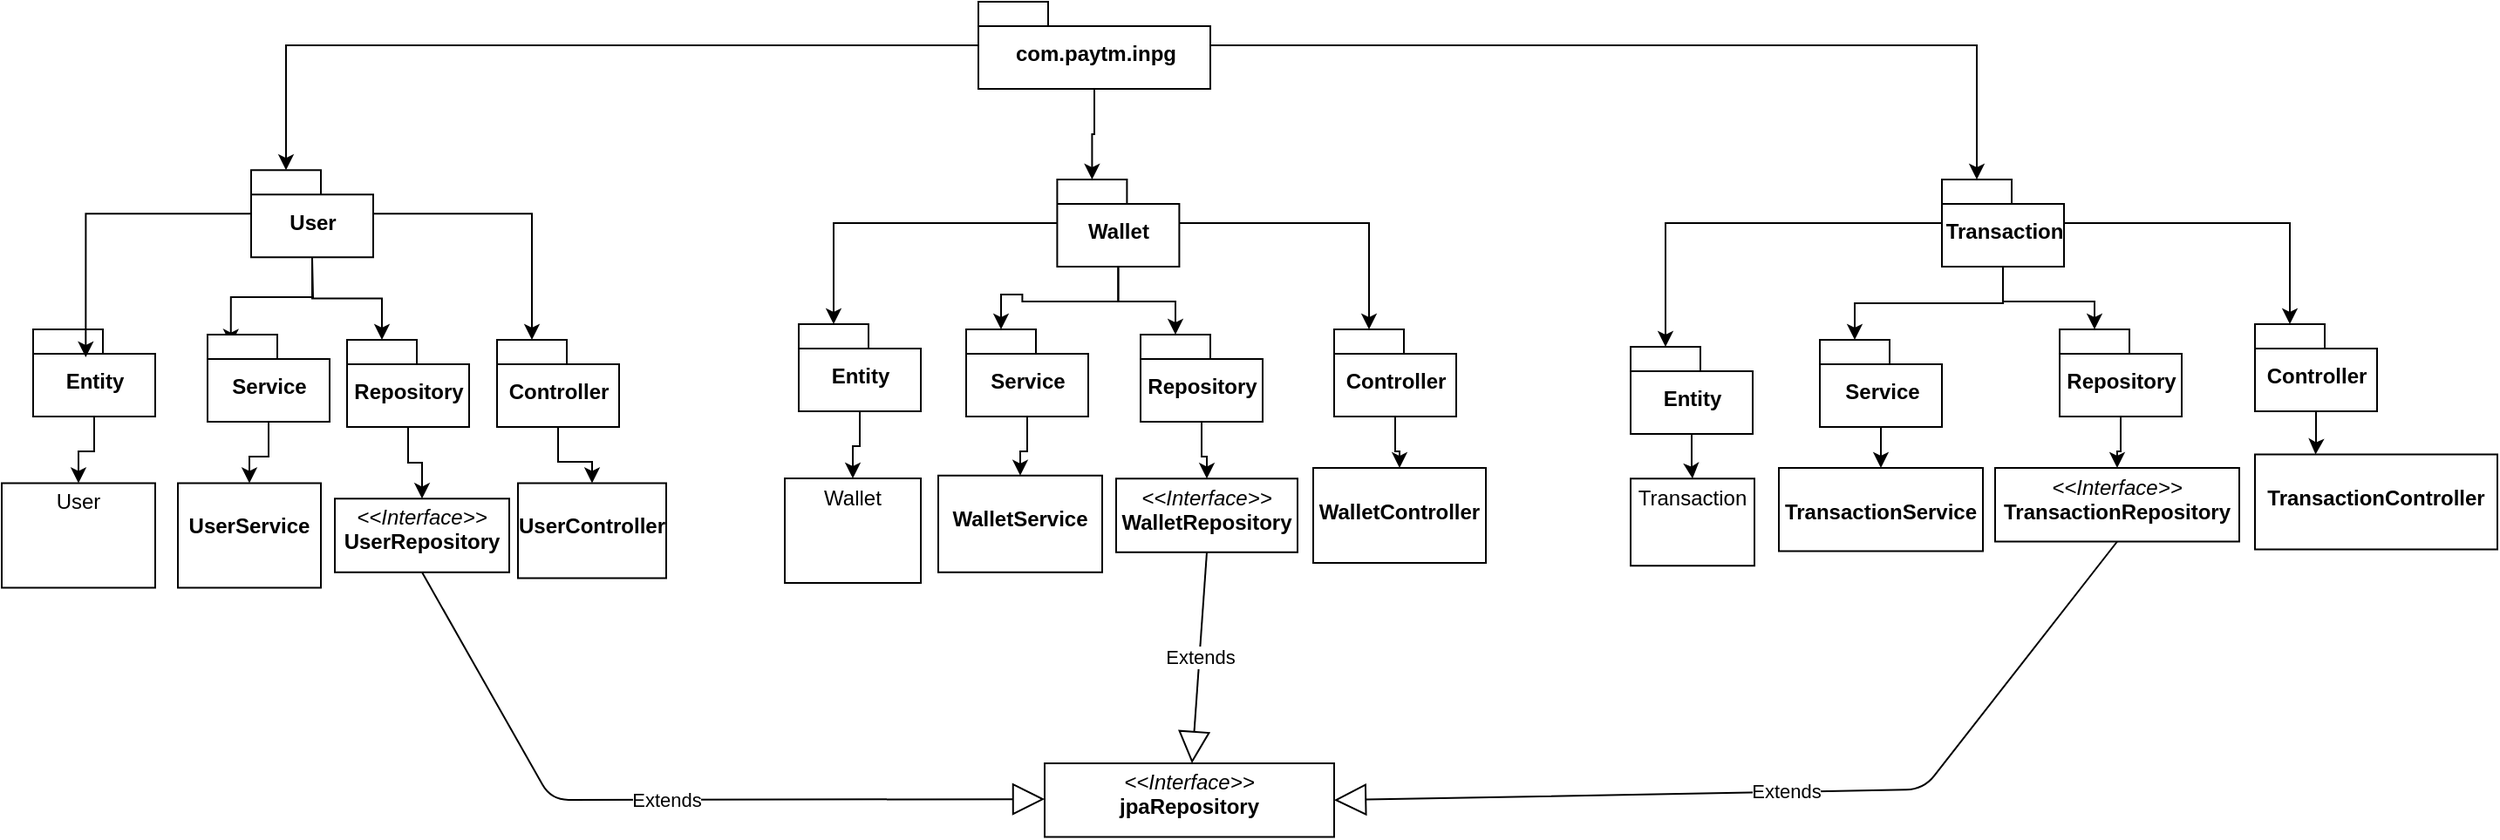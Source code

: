 <mxfile version="14.2.6" type="device"><diagram id="cYHeIz6Ckzcem6bSjwhX" name="Page-1"><mxGraphModel dx="2333" dy="783" grid="0" gridSize="10" guides="1" tooltips="1" connect="1" arrows="1" fold="1" page="1" pageScale="1" pageWidth="850" pageHeight="1100" math="0" shadow="0"><root><mxCell id="0"/><mxCell id="1" parent="0"/><mxCell id="EvfQWOUHxd0eqMjEh2cs-9" value="&lt;div id=&quot;SDCloudData&quot; style=&quot;display: none&quot;&gt;&lt;/div&gt;" style="text;whiteSpace=wrap;html=1;" vertex="1" parent="1"><mxGeometry x="416.2" y="155.6" width="20" height="14" as="geometry"/></mxCell><mxCell id="EvfQWOUHxd0eqMjEh2cs-12" style="edgeStyle=orthogonalEdgeStyle;rounded=0;orthogonalLoop=1;jettySize=auto;html=1;exitX=0.5;exitY=1;exitDx=0;exitDy=0;exitPerimeter=0;" edge="1" parent="1"><mxGeometry relative="1" as="geometry"><mxPoint x="438" y="195.6" as="sourcePoint"/><mxPoint x="438" y="195.6" as="targetPoint"/></mxGeometry></mxCell><mxCell id="EvfQWOUHxd0eqMjEh2cs-78" style="edgeStyle=orthogonalEdgeStyle;rounded=0;orthogonalLoop=1;jettySize=auto;html=1;" edge="1" parent="1" source="EvfQWOUHxd0eqMjEh2cs-15" target="EvfQWOUHxd0eqMjEh2cs-53"><mxGeometry relative="1" as="geometry"/></mxCell><mxCell id="EvfQWOUHxd0eqMjEh2cs-15" value="Controller" style="shape=folder;fontStyle=1;spacingTop=10;tabWidth=40;tabHeight=14;tabPosition=left;html=1;" vertex="1" parent="1"><mxGeometry x="115" y="217" width="70" height="50" as="geometry"/></mxCell><mxCell id="EvfQWOUHxd0eqMjEh2cs-75" style="edgeStyle=orthogonalEdgeStyle;rounded=0;orthogonalLoop=1;jettySize=auto;html=1;" edge="1" parent="1" source="EvfQWOUHxd0eqMjEh2cs-16" target="EvfQWOUHxd0eqMjEh2cs-49"><mxGeometry relative="1" as="geometry"/></mxCell><mxCell id="EvfQWOUHxd0eqMjEh2cs-16" value="Entity" style="shape=folder;fontStyle=1;spacingTop=10;tabWidth=40;tabHeight=14;tabPosition=left;html=1;" vertex="1" parent="1"><mxGeometry x="-151" y="211" width="70" height="50" as="geometry"/></mxCell><mxCell id="EvfQWOUHxd0eqMjEh2cs-63" style="edgeStyle=orthogonalEdgeStyle;rounded=0;orthogonalLoop=1;jettySize=auto;html=1;entryX=0.431;entryY=0.32;entryDx=0;entryDy=0;entryPerimeter=0;" edge="1" parent="1" source="EvfQWOUHxd0eqMjEh2cs-17" target="EvfQWOUHxd0eqMjEh2cs-16"><mxGeometry relative="1" as="geometry"/></mxCell><mxCell id="EvfQWOUHxd0eqMjEh2cs-64" style="edgeStyle=orthogonalEdgeStyle;rounded=0;orthogonalLoop=1;jettySize=auto;html=1;entryX=0.191;entryY=0.116;entryDx=0;entryDy=0;entryPerimeter=0;" edge="1" parent="1" target="EvfQWOUHxd0eqMjEh2cs-23"><mxGeometry relative="1" as="geometry"><mxPoint x="9" y="170" as="sourcePoint"/></mxGeometry></mxCell><mxCell id="EvfQWOUHxd0eqMjEh2cs-65" style="edgeStyle=orthogonalEdgeStyle;rounded=0;orthogonalLoop=1;jettySize=auto;html=1;entryX=0;entryY=0;entryDx=20;entryDy=0;entryPerimeter=0;" edge="1" parent="1" source="EvfQWOUHxd0eqMjEh2cs-17" target="EvfQWOUHxd0eqMjEh2cs-35"><mxGeometry relative="1" as="geometry"/></mxCell><mxCell id="EvfQWOUHxd0eqMjEh2cs-66" style="edgeStyle=orthogonalEdgeStyle;rounded=0;orthogonalLoop=1;jettySize=auto;html=1;entryX=0;entryY=0;entryDx=20;entryDy=0;entryPerimeter=0;" edge="1" parent="1" source="EvfQWOUHxd0eqMjEh2cs-17" target="EvfQWOUHxd0eqMjEh2cs-15"><mxGeometry relative="1" as="geometry"/></mxCell><mxCell id="EvfQWOUHxd0eqMjEh2cs-17" value="User" style="shape=folder;fontStyle=1;spacingTop=10;tabWidth=40;tabHeight=14;tabPosition=left;html=1;" vertex="1" parent="1"><mxGeometry x="-26" y="119.6" width="70" height="50" as="geometry"/></mxCell><mxCell id="EvfQWOUHxd0eqMjEh2cs-71" style="edgeStyle=orthogonalEdgeStyle;rounded=0;orthogonalLoop=1;jettySize=auto;html=1;entryX=0;entryY=0;entryDx=20;entryDy=0;entryPerimeter=0;" edge="1" parent="1" source="EvfQWOUHxd0eqMjEh2cs-20" target="EvfQWOUHxd0eqMjEh2cs-36"><mxGeometry relative="1" as="geometry"/></mxCell><mxCell id="EvfQWOUHxd0eqMjEh2cs-72" style="edgeStyle=orthogonalEdgeStyle;rounded=0;orthogonalLoop=1;jettySize=auto;html=1;entryX=0;entryY=0;entryDx=20;entryDy=0;entryPerimeter=0;" edge="1" parent="1" source="EvfQWOUHxd0eqMjEh2cs-20" target="EvfQWOUHxd0eqMjEh2cs-37"><mxGeometry relative="1" as="geometry"/></mxCell><mxCell id="EvfQWOUHxd0eqMjEh2cs-73" style="edgeStyle=orthogonalEdgeStyle;rounded=0;orthogonalLoop=1;jettySize=auto;html=1;entryX=0;entryY=0;entryDx=20;entryDy=0;entryPerimeter=0;" edge="1" parent="1" source="EvfQWOUHxd0eqMjEh2cs-20" target="EvfQWOUHxd0eqMjEh2cs-42"><mxGeometry relative="1" as="geometry"/></mxCell><mxCell id="EvfQWOUHxd0eqMjEh2cs-74" style="edgeStyle=orthogonalEdgeStyle;rounded=0;orthogonalLoop=1;jettySize=auto;html=1;entryX=0;entryY=0;entryDx=20;entryDy=0;entryPerimeter=0;" edge="1" parent="1" source="EvfQWOUHxd0eqMjEh2cs-20" target="EvfQWOUHxd0eqMjEh2cs-39"><mxGeometry relative="1" as="geometry"/></mxCell><mxCell id="EvfQWOUHxd0eqMjEh2cs-20" value="Transaction" style="shape=folder;fontStyle=1;spacingTop=10;tabWidth=40;tabHeight=14;tabPosition=left;html=1;" vertex="1" parent="1"><mxGeometry x="943.5" y="125" width="70" height="50" as="geometry"/></mxCell><mxCell id="EvfQWOUHxd0eqMjEh2cs-67" style="edgeStyle=orthogonalEdgeStyle;rounded=0;orthogonalLoop=1;jettySize=auto;html=1;entryX=0;entryY=0;entryDx=20;entryDy=0;entryPerimeter=0;" edge="1" parent="1" source="EvfQWOUHxd0eqMjEh2cs-21" target="EvfQWOUHxd0eqMjEh2cs-34"><mxGeometry relative="1" as="geometry"/></mxCell><mxCell id="EvfQWOUHxd0eqMjEh2cs-68" style="edgeStyle=orthogonalEdgeStyle;rounded=0;orthogonalLoop=1;jettySize=auto;html=1;entryX=0;entryY=0;entryDx=20;entryDy=0;entryPerimeter=0;" edge="1" parent="1" source="EvfQWOUHxd0eqMjEh2cs-21" target="EvfQWOUHxd0eqMjEh2cs-38"><mxGeometry relative="1" as="geometry"/></mxCell><mxCell id="EvfQWOUHxd0eqMjEh2cs-69" style="edgeStyle=orthogonalEdgeStyle;rounded=0;orthogonalLoop=1;jettySize=auto;html=1;entryX=0;entryY=0;entryDx=20;entryDy=0;entryPerimeter=0;" edge="1" parent="1" source="EvfQWOUHxd0eqMjEh2cs-21" target="EvfQWOUHxd0eqMjEh2cs-41"><mxGeometry relative="1" as="geometry"/></mxCell><mxCell id="EvfQWOUHxd0eqMjEh2cs-70" style="edgeStyle=orthogonalEdgeStyle;rounded=0;orthogonalLoop=1;jettySize=auto;html=1;entryX=0;entryY=0;entryDx=20;entryDy=0;entryPerimeter=0;" edge="1" parent="1" source="EvfQWOUHxd0eqMjEh2cs-21" target="EvfQWOUHxd0eqMjEh2cs-40"><mxGeometry relative="1" as="geometry"/></mxCell><mxCell id="EvfQWOUHxd0eqMjEh2cs-21" value="Wallet" style="shape=folder;fontStyle=1;spacingTop=10;tabWidth=40;tabHeight=14;tabPosition=left;html=1;" vertex="1" parent="1"><mxGeometry x="436.2" y="125" width="70" height="50" as="geometry"/></mxCell><mxCell id="EvfQWOUHxd0eqMjEh2cs-76" style="edgeStyle=orthogonalEdgeStyle;rounded=0;orthogonalLoop=1;jettySize=auto;html=1;" edge="1" parent="1" source="EvfQWOUHxd0eqMjEh2cs-23" target="EvfQWOUHxd0eqMjEh2cs-50"><mxGeometry relative="1" as="geometry"/></mxCell><mxCell id="EvfQWOUHxd0eqMjEh2cs-23" value="Service" style="shape=folder;fontStyle=1;spacingTop=10;tabWidth=40;tabHeight=14;tabPosition=left;html=1;" vertex="1" parent="1"><mxGeometry x="-51" y="214" width="70" height="50" as="geometry"/></mxCell><mxCell id="EvfQWOUHxd0eqMjEh2cs-79" style="edgeStyle=orthogonalEdgeStyle;rounded=0;orthogonalLoop=1;jettySize=auto;html=1;entryX=0.5;entryY=0;entryDx=0;entryDy=0;" edge="1" parent="1" source="EvfQWOUHxd0eqMjEh2cs-34" target="EvfQWOUHxd0eqMjEh2cs-45"><mxGeometry relative="1" as="geometry"/></mxCell><mxCell id="EvfQWOUHxd0eqMjEh2cs-34" value="Entity" style="shape=folder;fontStyle=1;spacingTop=10;tabWidth=40;tabHeight=14;tabPosition=left;html=1;" vertex="1" parent="1"><mxGeometry x="288" y="208" width="70" height="50" as="geometry"/></mxCell><mxCell id="EvfQWOUHxd0eqMjEh2cs-77" style="edgeStyle=orthogonalEdgeStyle;rounded=0;orthogonalLoop=1;jettySize=auto;html=1;" edge="1" parent="1" source="EvfQWOUHxd0eqMjEh2cs-35" target="EvfQWOUHxd0eqMjEh2cs-59"><mxGeometry relative="1" as="geometry"/></mxCell><mxCell id="EvfQWOUHxd0eqMjEh2cs-35" value="Repository" style="shape=folder;fontStyle=1;spacingTop=10;tabWidth=40;tabHeight=14;tabPosition=left;html=1;" vertex="1" parent="1"><mxGeometry x="29" y="217" width="70" height="50" as="geometry"/></mxCell><mxCell id="EvfQWOUHxd0eqMjEh2cs-84" style="edgeStyle=orthogonalEdgeStyle;rounded=0;orthogonalLoop=1;jettySize=auto;html=1;entryX=0.5;entryY=0;entryDx=0;entryDy=0;" edge="1" parent="1" source="EvfQWOUHxd0eqMjEh2cs-36" target="EvfQWOUHxd0eqMjEh2cs-46"><mxGeometry relative="1" as="geometry"/></mxCell><mxCell id="EvfQWOUHxd0eqMjEh2cs-36" value="Entity" style="shape=folder;fontStyle=1;spacingTop=10;tabWidth=40;tabHeight=14;tabPosition=left;html=1;" vertex="1" parent="1"><mxGeometry x="765" y="221" width="70" height="50" as="geometry"/></mxCell><mxCell id="EvfQWOUHxd0eqMjEh2cs-85" style="edgeStyle=orthogonalEdgeStyle;rounded=0;orthogonalLoop=1;jettySize=auto;html=1;" edge="1" parent="1" source="EvfQWOUHxd0eqMjEh2cs-37" target="EvfQWOUHxd0eqMjEh2cs-57"><mxGeometry relative="1" as="geometry"/></mxCell><mxCell id="EvfQWOUHxd0eqMjEh2cs-37" value="Service" style="shape=folder;fontStyle=1;spacingTop=10;tabWidth=40;tabHeight=14;tabPosition=left;html=1;" vertex="1" parent="1"><mxGeometry x="873.5" y="217" width="70" height="50" as="geometry"/></mxCell><mxCell id="EvfQWOUHxd0eqMjEh2cs-80" style="edgeStyle=orthogonalEdgeStyle;rounded=0;orthogonalLoop=1;jettySize=auto;html=1;entryX=0.5;entryY=0;entryDx=0;entryDy=0;" edge="1" parent="1" source="EvfQWOUHxd0eqMjEh2cs-38" target="EvfQWOUHxd0eqMjEh2cs-58"><mxGeometry relative="1" as="geometry"/></mxCell><mxCell id="EvfQWOUHxd0eqMjEh2cs-38" value="Service" style="shape=folder;fontStyle=1;spacingTop=10;tabWidth=40;tabHeight=14;tabPosition=left;html=1;" vertex="1" parent="1"><mxGeometry x="384" y="211" width="70" height="50" as="geometry"/></mxCell><mxCell id="EvfQWOUHxd0eqMjEh2cs-87" style="edgeStyle=orthogonalEdgeStyle;rounded=0;orthogonalLoop=1;jettySize=auto;html=1;entryX=0.25;entryY=0;entryDx=0;entryDy=0;" edge="1" parent="1" source="EvfQWOUHxd0eqMjEh2cs-39" target="EvfQWOUHxd0eqMjEh2cs-55"><mxGeometry relative="1" as="geometry"/></mxCell><mxCell id="EvfQWOUHxd0eqMjEh2cs-39" value="Controller" style="shape=folder;fontStyle=1;spacingTop=10;tabWidth=40;tabHeight=14;tabPosition=left;html=1;" vertex="1" parent="1"><mxGeometry x="1123" y="208" width="70" height="50" as="geometry"/></mxCell><mxCell id="EvfQWOUHxd0eqMjEh2cs-83" style="edgeStyle=orthogonalEdgeStyle;rounded=0;orthogonalLoop=1;jettySize=auto;html=1;" edge="1" parent="1" source="EvfQWOUHxd0eqMjEh2cs-40" target="EvfQWOUHxd0eqMjEh2cs-56"><mxGeometry relative="1" as="geometry"/></mxCell><mxCell id="EvfQWOUHxd0eqMjEh2cs-40" value="Controller" style="shape=folder;fontStyle=1;spacingTop=10;tabWidth=40;tabHeight=14;tabPosition=left;html=1;" vertex="1" parent="1"><mxGeometry x="595" y="211" width="70" height="50" as="geometry"/></mxCell><mxCell id="EvfQWOUHxd0eqMjEh2cs-81" style="edgeStyle=orthogonalEdgeStyle;rounded=0;orthogonalLoop=1;jettySize=auto;html=1;" edge="1" parent="1" source="EvfQWOUHxd0eqMjEh2cs-41" target="EvfQWOUHxd0eqMjEh2cs-60"><mxGeometry relative="1" as="geometry"/></mxCell><mxCell id="EvfQWOUHxd0eqMjEh2cs-41" value="Repository" style="shape=folder;fontStyle=1;spacingTop=10;tabWidth=40;tabHeight=14;tabPosition=left;html=1;" vertex="1" parent="1"><mxGeometry x="484" y="214" width="70" height="50" as="geometry"/></mxCell><mxCell id="EvfQWOUHxd0eqMjEh2cs-86" style="edgeStyle=orthogonalEdgeStyle;rounded=0;orthogonalLoop=1;jettySize=auto;html=1;" edge="1" parent="1" source="EvfQWOUHxd0eqMjEh2cs-42" target="EvfQWOUHxd0eqMjEh2cs-61"><mxGeometry relative="1" as="geometry"/></mxCell><mxCell id="EvfQWOUHxd0eqMjEh2cs-42" value="Repository" style="shape=folder;fontStyle=1;spacingTop=10;tabWidth=40;tabHeight=14;tabPosition=left;html=1;" vertex="1" parent="1"><mxGeometry x="1011" y="211" width="70" height="50" as="geometry"/></mxCell><mxCell id="EvfQWOUHxd0eqMjEh2cs-45" value="&lt;p style=&quot;margin: 0px ; margin-top: 4px ; text-align: center&quot;&gt;Wallet&lt;/p&gt;" style="verticalAlign=top;align=left;overflow=fill;fontSize=12;fontFamily=Helvetica;html=1;" vertex="1" parent="1"><mxGeometry x="280" y="296.5" width="78" height="60" as="geometry"/></mxCell><mxCell id="EvfQWOUHxd0eqMjEh2cs-46" value="&lt;p style=&quot;margin: 0px ; margin-top: 4px ; text-align: center&quot;&gt;Transaction&lt;/p&gt;" style="verticalAlign=top;align=left;overflow=fill;fontSize=12;fontFamily=Helvetica;html=1;" vertex="1" parent="1"><mxGeometry x="765" y="296.63" width="71" height="50" as="geometry"/></mxCell><mxCell id="EvfQWOUHxd0eqMjEh2cs-49" value="&lt;p style=&quot;margin: 0px ; margin-top: 4px ; text-align: center&quot;&gt;User&lt;/p&gt;" style="verticalAlign=top;align=left;overflow=fill;fontSize=12;fontFamily=Helvetica;html=1;" vertex="1" parent="1"><mxGeometry x="-169" y="299.25" width="88" height="60" as="geometry"/></mxCell><mxCell id="EvfQWOUHxd0eqMjEh2cs-50" value="&lt;p style=&quot;margin: 0px ; margin-top: 4px ; text-align: center&quot;&gt;&lt;br&gt;&lt;b&gt;UserService&lt;/b&gt;&lt;/p&gt;&lt;p style=&quot;margin: 0px ; margin-top: 4px ; text-align: center&quot;&gt;&lt;b&gt;&lt;br&gt;&lt;/b&gt;&lt;/p&gt;&lt;p style=&quot;margin: 0px ; margin-top: 4px ; text-align: center&quot;&gt;&lt;b&gt;&lt;br&gt;&lt;/b&gt;&lt;/p&gt;&lt;p style=&quot;margin: 0px ; margin-top: 4px ; text-align: center&quot;&gt;&lt;b&gt;&lt;br&gt;&lt;/b&gt;&lt;/p&gt;" style="verticalAlign=top;align=left;overflow=fill;fontSize=12;fontFamily=Helvetica;html=1;" vertex="1" parent="1"><mxGeometry x="-68" y="299.25" width="82" height="60" as="geometry"/></mxCell><mxCell id="EvfQWOUHxd0eqMjEh2cs-53" value="&lt;p style=&quot;margin: 0px ; margin-top: 4px ; text-align: center&quot;&gt;&lt;br&gt;&lt;b&gt;UserController&lt;/b&gt;&lt;/p&gt;&lt;p style=&quot;margin: 0px ; margin-top: 4px ; text-align: center&quot;&gt;&lt;b&gt;&lt;br&gt;&lt;/b&gt;&lt;/p&gt;" style="verticalAlign=top;align=left;overflow=fill;fontSize=12;fontFamily=Helvetica;html=1;" vertex="1" parent="1"><mxGeometry x="127" y="299.25" width="85" height="54.5" as="geometry"/></mxCell><mxCell id="EvfQWOUHxd0eqMjEh2cs-55" value="&lt;p style=&quot;margin: 0px ; margin-top: 4px ; text-align: center&quot;&gt;&lt;br&gt;&lt;b&gt;TransactionController&lt;/b&gt;&lt;/p&gt;&lt;p style=&quot;margin: 0px ; margin-top: 4px ; text-align: center&quot;&gt;&lt;b&gt;&lt;br&gt;&lt;/b&gt;&lt;/p&gt;" style="verticalAlign=top;align=left;overflow=fill;fontSize=12;fontFamily=Helvetica;html=1;" vertex="1" parent="1"><mxGeometry x="1123" y="282.75" width="139" height="54.5" as="geometry"/></mxCell><mxCell id="EvfQWOUHxd0eqMjEh2cs-56" value="&lt;p style=&quot;margin: 0px ; margin-top: 4px ; text-align: center&quot;&gt;&lt;br&gt;&lt;b&gt;WalletController&lt;/b&gt;&lt;/p&gt;&lt;p style=&quot;margin: 0px ; margin-top: 4px ; text-align: center&quot;&gt;&lt;b&gt;&lt;br&gt;&lt;/b&gt;&lt;/p&gt;" style="verticalAlign=top;align=left;overflow=fill;fontSize=12;fontFamily=Helvetica;html=1;" vertex="1" parent="1"><mxGeometry x="583" y="290.51" width="99" height="54.5" as="geometry"/></mxCell><mxCell id="EvfQWOUHxd0eqMjEh2cs-57" value="&lt;p style=&quot;margin: 0px ; margin-top: 4px ; text-align: center&quot;&gt;&lt;br&gt;&lt;b&gt;TransactionService&lt;/b&gt;&lt;/p&gt;&lt;p style=&quot;margin: 0px ; margin-top: 4px ; text-align: center&quot;&gt;&lt;b&gt;&lt;br&gt;&lt;/b&gt;&lt;/p&gt;&lt;p style=&quot;margin: 0px ; margin-top: 4px ; text-align: center&quot;&gt;&lt;b&gt;&lt;br&gt;&lt;/b&gt;&lt;/p&gt;&lt;p style=&quot;margin: 0px ; margin-top: 4px ; text-align: center&quot;&gt;&lt;b&gt;&lt;br&gt;&lt;/b&gt;&lt;/p&gt;" style="verticalAlign=top;align=left;overflow=fill;fontSize=12;fontFamily=Helvetica;html=1;" vertex="1" parent="1"><mxGeometry x="850" y="290.5" width="117" height="47.75" as="geometry"/></mxCell><mxCell id="EvfQWOUHxd0eqMjEh2cs-58" value="&lt;p style=&quot;margin: 0px ; margin-top: 4px ; text-align: center&quot;&gt;&lt;br&gt;&lt;b&gt;WalletService&lt;/b&gt;&lt;/p&gt;&lt;p style=&quot;margin: 0px ; margin-top: 4px ; text-align: center&quot;&gt;&lt;b&gt;&lt;br&gt;&lt;/b&gt;&lt;/p&gt;&lt;p style=&quot;margin: 0px ; margin-top: 4px ; text-align: center&quot;&gt;&lt;b&gt;&lt;br&gt;&lt;/b&gt;&lt;/p&gt;&lt;p style=&quot;margin: 0px ; margin-top: 4px ; text-align: center&quot;&gt;&lt;b&gt;&lt;br&gt;&lt;/b&gt;&lt;/p&gt;" style="verticalAlign=top;align=left;overflow=fill;fontSize=12;fontFamily=Helvetica;html=1;" vertex="1" parent="1"><mxGeometry x="368" y="294.88" width="94" height="55.5" as="geometry"/></mxCell><mxCell id="EvfQWOUHxd0eqMjEh2cs-59" value="&lt;p style=&quot;margin: 0px ; margin-top: 4px ; text-align: center&quot;&gt;&lt;i&gt;&amp;lt;&amp;lt;Interface&amp;gt;&amp;gt;&lt;/i&gt;&lt;br&gt;&lt;b&gt;UserRepository&lt;/b&gt;&lt;/p&gt;" style="verticalAlign=top;align=left;overflow=fill;fontSize=12;fontFamily=Helvetica;html=1;" vertex="1" parent="1"><mxGeometry x="22" y="308.13" width="100" height="42.25" as="geometry"/></mxCell><mxCell id="EvfQWOUHxd0eqMjEh2cs-60" value="&lt;p style=&quot;margin: 0px ; margin-top: 4px ; text-align: center&quot;&gt;&lt;i&gt;&amp;lt;&amp;lt;Interface&amp;gt;&amp;gt;&lt;/i&gt;&lt;br&gt;&lt;b&gt;WalletRepository&lt;/b&gt;&lt;/p&gt;" style="verticalAlign=top;align=left;overflow=fill;fontSize=12;fontFamily=Helvetica;html=1;" vertex="1" parent="1"><mxGeometry x="470" y="296.63" width="104" height="42.25" as="geometry"/></mxCell><mxCell id="EvfQWOUHxd0eqMjEh2cs-61" value="&lt;p style=&quot;margin: 0px ; margin-top: 4px ; text-align: center&quot;&gt;&lt;i&gt;&amp;lt;&amp;lt;Interface&amp;gt;&amp;gt;&lt;/i&gt;&lt;br&gt;&lt;b&gt;TransactionRepository&lt;/b&gt;&lt;/p&gt;" style="verticalAlign=top;align=left;overflow=fill;fontSize=12;fontFamily=Helvetica;html=1;" vertex="1" parent="1"><mxGeometry x="974" y="290.5" width="140" height="42.25" as="geometry"/></mxCell><mxCell id="EvfQWOUHxd0eqMjEh2cs-88" value="&lt;p style=&quot;margin: 0px ; margin-top: 4px ; text-align: center&quot;&gt;&lt;i&gt;&amp;lt;&amp;lt;Interface&amp;gt;&amp;gt;&lt;/i&gt;&lt;br&gt;&lt;b&gt;jpaRepository&lt;/b&gt;&lt;/p&gt;" style="verticalAlign=top;align=left;overflow=fill;fontSize=12;fontFamily=Helvetica;html=1;" vertex="1" parent="1"><mxGeometry x="429" y="460" width="166" height="42.25" as="geometry"/></mxCell><mxCell id="EvfQWOUHxd0eqMjEh2cs-89" value="Extends" style="endArrow=block;endSize=16;endFill=0;html=1;exitX=0.5;exitY=1;exitDx=0;exitDy=0;" edge="1" parent="1" source="EvfQWOUHxd0eqMjEh2cs-59"><mxGeometry width="160" relative="1" as="geometry"><mxPoint x="269" y="480.54" as="sourcePoint"/><mxPoint x="429" y="480.54" as="targetPoint"/><Array as="points"><mxPoint x="146" y="481"/></Array></mxGeometry></mxCell><mxCell id="EvfQWOUHxd0eqMjEh2cs-91" value="Extends" style="endArrow=block;endSize=16;endFill=0;html=1;exitX=0.5;exitY=1;exitDx=0;exitDy=0;" edge="1" parent="1" source="EvfQWOUHxd0eqMjEh2cs-60" target="EvfQWOUHxd0eqMjEh2cs-88"><mxGeometry width="160" relative="1" as="geometry"><mxPoint x="516" y="492" as="sourcePoint"/><mxPoint x="676" y="492" as="targetPoint"/></mxGeometry></mxCell><mxCell id="EvfQWOUHxd0eqMjEh2cs-92" value="Extends" style="endArrow=block;endSize=16;endFill=0;html=1;exitX=0.5;exitY=1;exitDx=0;exitDy=0;entryX=1;entryY=0.5;entryDx=0;entryDy=0;" edge="1" parent="1" source="EvfQWOUHxd0eqMjEh2cs-61" target="EvfQWOUHxd0eqMjEh2cs-88"><mxGeometry width="160" relative="1" as="geometry"><mxPoint x="516" y="492" as="sourcePoint"/><mxPoint x="676" y="492" as="targetPoint"/><Array as="points"><mxPoint x="933" y="475"/></Array></mxGeometry></mxCell><mxCell id="EvfQWOUHxd0eqMjEh2cs-94" style="edgeStyle=orthogonalEdgeStyle;rounded=0;orthogonalLoop=1;jettySize=auto;html=1;entryX=0;entryY=0;entryDx=20;entryDy=0;entryPerimeter=0;" edge="1" parent="1" source="EvfQWOUHxd0eqMjEh2cs-93" target="EvfQWOUHxd0eqMjEh2cs-17"><mxGeometry relative="1" as="geometry"/></mxCell><mxCell id="EvfQWOUHxd0eqMjEh2cs-95" style="edgeStyle=orthogonalEdgeStyle;rounded=0;orthogonalLoop=1;jettySize=auto;html=1;entryX=0;entryY=0;entryDx=20;entryDy=0;entryPerimeter=0;" edge="1" parent="1" source="EvfQWOUHxd0eqMjEh2cs-93" target="EvfQWOUHxd0eqMjEh2cs-21"><mxGeometry relative="1" as="geometry"/></mxCell><mxCell id="EvfQWOUHxd0eqMjEh2cs-96" style="edgeStyle=orthogonalEdgeStyle;rounded=0;orthogonalLoop=1;jettySize=auto;html=1;entryX=0;entryY=0;entryDx=20;entryDy=0;entryPerimeter=0;" edge="1" parent="1" source="EvfQWOUHxd0eqMjEh2cs-93" target="EvfQWOUHxd0eqMjEh2cs-20"><mxGeometry relative="1" as="geometry"/></mxCell><mxCell id="EvfQWOUHxd0eqMjEh2cs-93" value="com.paytm.inpg" style="shape=folder;fontStyle=1;spacingTop=10;tabWidth=40;tabHeight=14;tabPosition=left;html=1;" vertex="1" parent="1"><mxGeometry x="391" y="23" width="133" height="50" as="geometry"/></mxCell></root></mxGraphModel></diagram></mxfile>